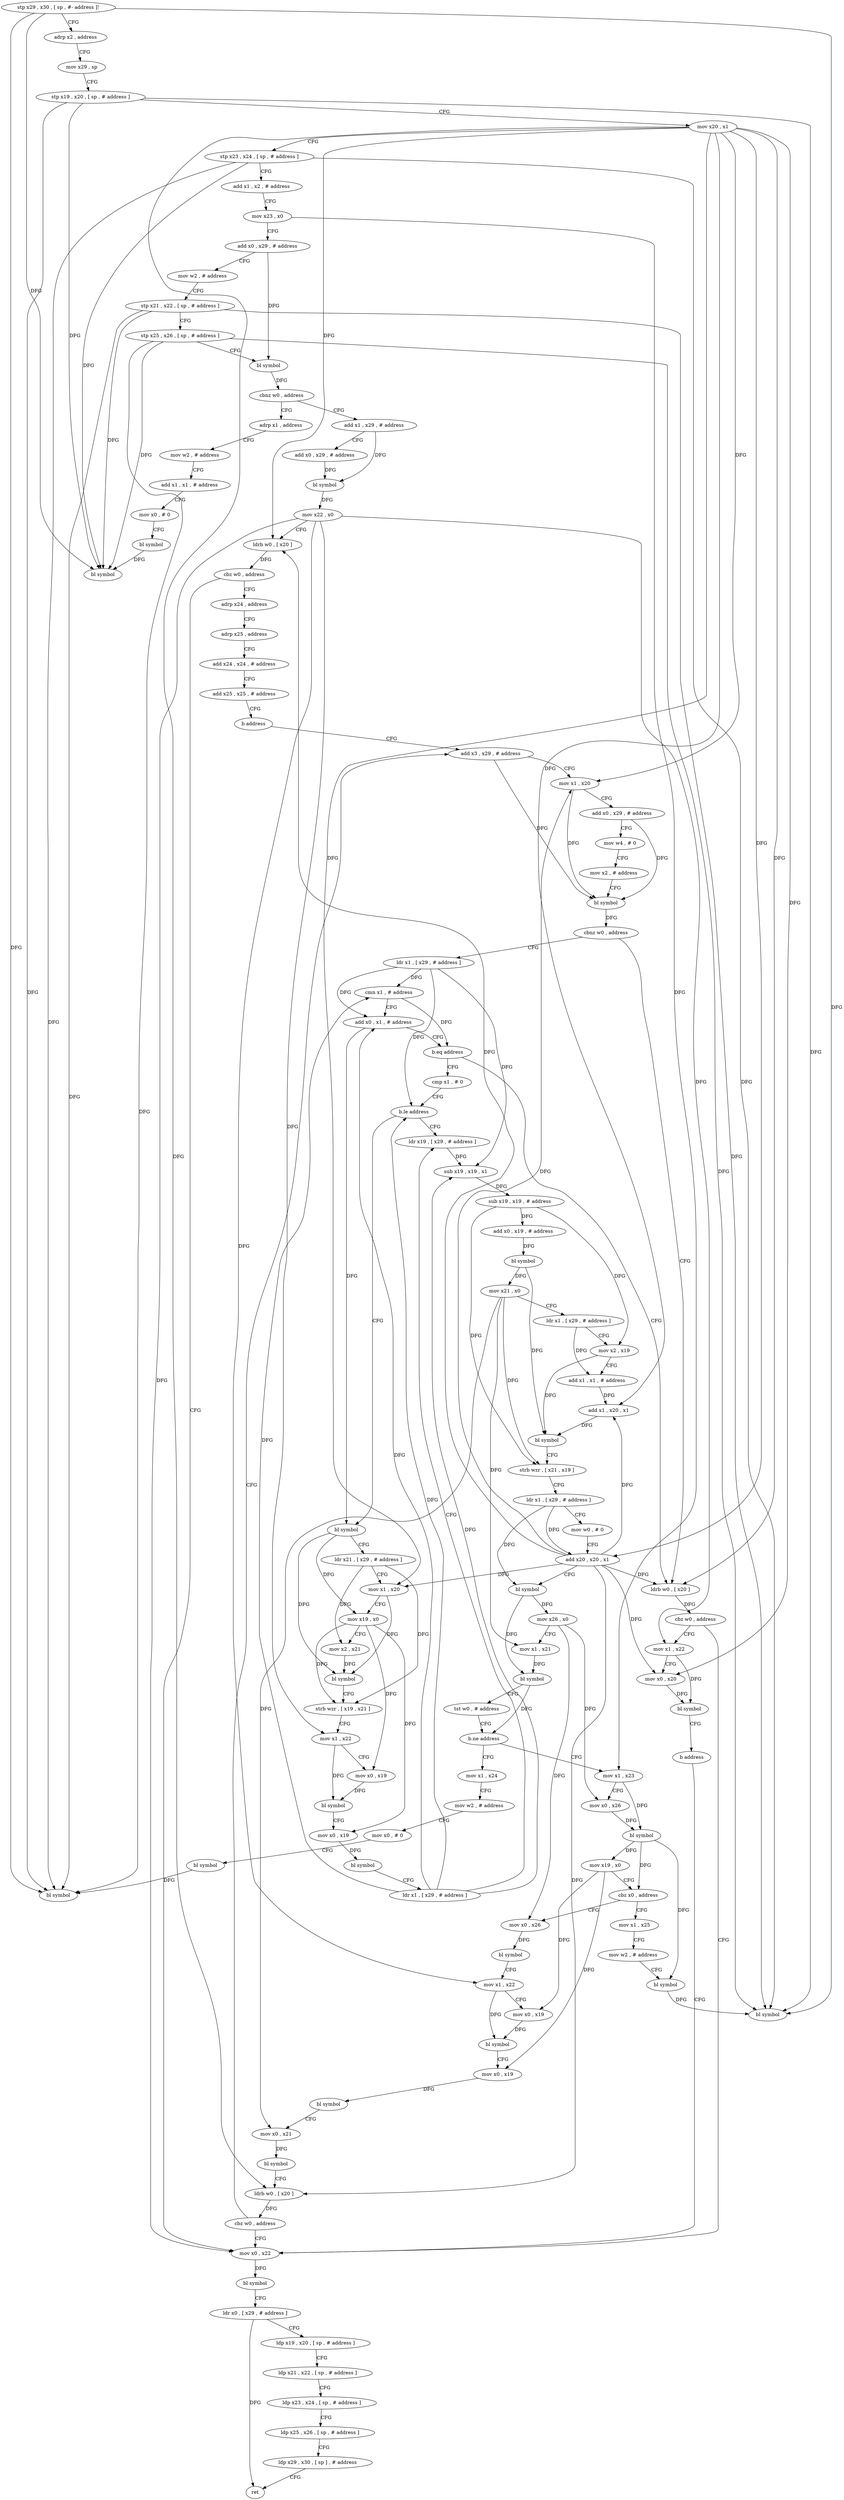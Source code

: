 digraph "func" {
"4217296" [label = "stp x29 , x30 , [ sp , #- address ]!" ]
"4217300" [label = "adrp x2 , address" ]
"4217304" [label = "mov x29 , sp" ]
"4217308" [label = "stp x19 , x20 , [ sp , # address ]" ]
"4217312" [label = "mov x20 , x1" ]
"4217316" [label = "stp x23 , x24 , [ sp , # address ]" ]
"4217320" [label = "add x1 , x2 , # address" ]
"4217324" [label = "mov x23 , x0" ]
"4217328" [label = "add x0 , x29 , # address" ]
"4217332" [label = "mov w2 , # address" ]
"4217336" [label = "stp x21 , x22 , [ sp , # address ]" ]
"4217340" [label = "stp x25 , x26 , [ sp , # address ]" ]
"4217344" [label = "bl symbol" ]
"4217348" [label = "cbnz w0 , address" ]
"4217792" [label = "adrp x1 , address" ]
"4217352" [label = "add x1 , x29 , # address" ]
"4217796" [label = "mov w2 , # address" ]
"4217800" [label = "add x1 , x1 , # address" ]
"4217804" [label = "mov x0 , # 0" ]
"4217808" [label = "bl symbol" ]
"4217812" [label = "bl symbol" ]
"4217356" [label = "add x0 , x29 , # address" ]
"4217360" [label = "bl symbol" ]
"4217364" [label = "mov x22 , x0" ]
"4217368" [label = "ldrb w0 , [ x20 ]" ]
"4217372" [label = "cbz w0 , address" ]
"4217732" [label = "mov x0 , x22" ]
"4217376" [label = "adrp x24 , address" ]
"4217736" [label = "bl symbol" ]
"4217740" [label = "ldr x0 , [ x29 , # address ]" ]
"4217744" [label = "ldp x19 , x20 , [ sp , # address ]" ]
"4217748" [label = "ldp x21 , x22 , [ sp , # address ]" ]
"4217752" [label = "ldp x23 , x24 , [ sp , # address ]" ]
"4217756" [label = "ldp x25 , x26 , [ sp , # address ]" ]
"4217760" [label = "ldp x29 , x30 , [ sp ] , # address" ]
"4217764" [label = "ret" ]
"4217380" [label = "adrp x25 , address" ]
"4217384" [label = "add x24 , x24 , # address" ]
"4217388" [label = "add x25 , x25 , # address" ]
"4217392" [label = "b address" ]
"4217464" [label = "add x3 , x29 , # address" ]
"4217468" [label = "mov x1 , x20" ]
"4217472" [label = "add x0 , x29 , # address" ]
"4217476" [label = "mov w4 , # 0" ]
"4217480" [label = "mov x2 , # address" ]
"4217484" [label = "bl symbol" ]
"4217488" [label = "cbnz w0 , address" ]
"4217768" [label = "ldrb w0 , [ x20 ]" ]
"4217492" [label = "ldr x1 , [ x29 , # address ]" ]
"4217772" [label = "cbz w0 , address" ]
"4217776" [label = "mov x1 , x22" ]
"4217496" [label = "cmn x1 , # address" ]
"4217500" [label = "add x0 , x1 , # address" ]
"4217504" [label = "b.eq address" ]
"4217508" [label = "cmp x1 , # 0" ]
"4217780" [label = "mov x0 , x20" ]
"4217784" [label = "bl symbol" ]
"4217788" [label = "b address" ]
"4217512" [label = "b.le address" ]
"4217568" [label = "ldr x19 , [ x29 , # address ]" ]
"4217516" [label = "bl symbol" ]
"4217572" [label = "sub x19 , x19 , x1" ]
"4217576" [label = "sub x19 , x19 , # address" ]
"4217580" [label = "add x0 , x19 , # address" ]
"4217584" [label = "bl symbol" ]
"4217588" [label = "mov x21 , x0" ]
"4217592" [label = "ldr x1 , [ x29 , # address ]" ]
"4217596" [label = "mov x2 , x19" ]
"4217600" [label = "add x1 , x1 , # address" ]
"4217604" [label = "add x1 , x20 , x1" ]
"4217608" [label = "bl symbol" ]
"4217612" [label = "strb wzr , [ x21 , x19 ]" ]
"4217616" [label = "ldr x1 , [ x29 , # address ]" ]
"4217620" [label = "mov w0 , # 0" ]
"4217624" [label = "add x20 , x20 , x1" ]
"4217628" [label = "bl symbol" ]
"4217632" [label = "mov x26 , x0" ]
"4217636" [label = "mov x1 , x21" ]
"4217640" [label = "bl symbol" ]
"4217644" [label = "tst w0 , # address" ]
"4217648" [label = "b.ne address" ]
"4217400" [label = "mov x1 , x23" ]
"4217652" [label = "mov x1 , x24" ]
"4217520" [label = "ldr x21 , [ x29 , # address ]" ]
"4217524" [label = "mov x1 , x20" ]
"4217528" [label = "mov x19 , x0" ]
"4217532" [label = "mov x2 , x21" ]
"4217536" [label = "bl symbol" ]
"4217540" [label = "strb wzr , [ x19 , x21 ]" ]
"4217544" [label = "mov x1 , x22" ]
"4217548" [label = "mov x0 , x19" ]
"4217552" [label = "bl symbol" ]
"4217556" [label = "mov x0 , x19" ]
"4217560" [label = "bl symbol" ]
"4217564" [label = "ldr x1 , [ x29 , # address ]" ]
"4217404" [label = "mov x0 , x26" ]
"4217408" [label = "bl symbol" ]
"4217412" [label = "mov x19 , x0" ]
"4217416" [label = "cbz x0 , address" ]
"4217692" [label = "mov x1 , x25" ]
"4217420" [label = "mov x0 , x26" ]
"4217656" [label = "mov w2 , # address" ]
"4217660" [label = "mov x0 , # 0" ]
"4217664" [label = "bl symbol" ]
"4217668" [label = "bl symbol" ]
"4217696" [label = "mov w2 , # address" ]
"4217700" [label = "bl symbol" ]
"4217704" [label = "bl symbol" ]
"4217424" [label = "bl symbol" ]
"4217428" [label = "mov x1 , x22" ]
"4217432" [label = "mov x0 , x19" ]
"4217436" [label = "bl symbol" ]
"4217440" [label = "mov x0 , x19" ]
"4217444" [label = "bl symbol" ]
"4217448" [label = "mov x0 , x21" ]
"4217452" [label = "bl symbol" ]
"4217456" [label = "ldrb w0 , [ x20 ]" ]
"4217460" [label = "cbz w0 , address" ]
"4217296" -> "4217300" [ label = "CFG" ]
"4217296" -> "4217812" [ label = "DFG" ]
"4217296" -> "4217668" [ label = "DFG" ]
"4217296" -> "4217704" [ label = "DFG" ]
"4217300" -> "4217304" [ label = "CFG" ]
"4217304" -> "4217308" [ label = "CFG" ]
"4217308" -> "4217312" [ label = "CFG" ]
"4217308" -> "4217812" [ label = "DFG" ]
"4217308" -> "4217668" [ label = "DFG" ]
"4217308" -> "4217704" [ label = "DFG" ]
"4217312" -> "4217316" [ label = "CFG" ]
"4217312" -> "4217368" [ label = "DFG" ]
"4217312" -> "4217468" [ label = "DFG" ]
"4217312" -> "4217768" [ label = "DFG" ]
"4217312" -> "4217780" [ label = "DFG" ]
"4217312" -> "4217604" [ label = "DFG" ]
"4217312" -> "4217624" [ label = "DFG" ]
"4217312" -> "4217524" [ label = "DFG" ]
"4217312" -> "4217456" [ label = "DFG" ]
"4217316" -> "4217320" [ label = "CFG" ]
"4217316" -> "4217812" [ label = "DFG" ]
"4217316" -> "4217668" [ label = "DFG" ]
"4217316" -> "4217704" [ label = "DFG" ]
"4217320" -> "4217324" [ label = "CFG" ]
"4217324" -> "4217328" [ label = "CFG" ]
"4217324" -> "4217400" [ label = "DFG" ]
"4217328" -> "4217332" [ label = "CFG" ]
"4217328" -> "4217344" [ label = "DFG" ]
"4217332" -> "4217336" [ label = "CFG" ]
"4217336" -> "4217340" [ label = "CFG" ]
"4217336" -> "4217812" [ label = "DFG" ]
"4217336" -> "4217668" [ label = "DFG" ]
"4217336" -> "4217704" [ label = "DFG" ]
"4217340" -> "4217344" [ label = "CFG" ]
"4217340" -> "4217812" [ label = "DFG" ]
"4217340" -> "4217668" [ label = "DFG" ]
"4217340" -> "4217704" [ label = "DFG" ]
"4217344" -> "4217348" [ label = "DFG" ]
"4217348" -> "4217792" [ label = "CFG" ]
"4217348" -> "4217352" [ label = "CFG" ]
"4217792" -> "4217796" [ label = "CFG" ]
"4217352" -> "4217356" [ label = "CFG" ]
"4217352" -> "4217360" [ label = "DFG" ]
"4217796" -> "4217800" [ label = "CFG" ]
"4217800" -> "4217804" [ label = "CFG" ]
"4217804" -> "4217808" [ label = "CFG" ]
"4217808" -> "4217812" [ label = "DFG" ]
"4217356" -> "4217360" [ label = "DFG" ]
"4217360" -> "4217364" [ label = "DFG" ]
"4217364" -> "4217368" [ label = "CFG" ]
"4217364" -> "4217732" [ label = "DFG" ]
"4217364" -> "4217776" [ label = "DFG" ]
"4217364" -> "4217544" [ label = "DFG" ]
"4217364" -> "4217428" [ label = "DFG" ]
"4217368" -> "4217372" [ label = "DFG" ]
"4217372" -> "4217732" [ label = "CFG" ]
"4217372" -> "4217376" [ label = "CFG" ]
"4217732" -> "4217736" [ label = "DFG" ]
"4217376" -> "4217380" [ label = "CFG" ]
"4217736" -> "4217740" [ label = "CFG" ]
"4217740" -> "4217744" [ label = "CFG" ]
"4217740" -> "4217764" [ label = "DFG" ]
"4217744" -> "4217748" [ label = "CFG" ]
"4217748" -> "4217752" [ label = "CFG" ]
"4217752" -> "4217756" [ label = "CFG" ]
"4217756" -> "4217760" [ label = "CFG" ]
"4217760" -> "4217764" [ label = "CFG" ]
"4217380" -> "4217384" [ label = "CFG" ]
"4217384" -> "4217388" [ label = "CFG" ]
"4217388" -> "4217392" [ label = "CFG" ]
"4217392" -> "4217464" [ label = "CFG" ]
"4217464" -> "4217468" [ label = "CFG" ]
"4217464" -> "4217484" [ label = "DFG" ]
"4217468" -> "4217472" [ label = "CFG" ]
"4217468" -> "4217484" [ label = "DFG" ]
"4217472" -> "4217476" [ label = "CFG" ]
"4217472" -> "4217484" [ label = "DFG" ]
"4217476" -> "4217480" [ label = "CFG" ]
"4217480" -> "4217484" [ label = "CFG" ]
"4217484" -> "4217488" [ label = "DFG" ]
"4217488" -> "4217768" [ label = "CFG" ]
"4217488" -> "4217492" [ label = "CFG" ]
"4217768" -> "4217772" [ label = "DFG" ]
"4217492" -> "4217496" [ label = "DFG" ]
"4217492" -> "4217500" [ label = "DFG" ]
"4217492" -> "4217512" [ label = "DFG" ]
"4217492" -> "4217572" [ label = "DFG" ]
"4217772" -> "4217732" [ label = "CFG" ]
"4217772" -> "4217776" [ label = "CFG" ]
"4217776" -> "4217780" [ label = "CFG" ]
"4217776" -> "4217784" [ label = "DFG" ]
"4217496" -> "4217500" [ label = "CFG" ]
"4217496" -> "4217504" [ label = "DFG" ]
"4217500" -> "4217504" [ label = "CFG" ]
"4217500" -> "4217516" [ label = "DFG" ]
"4217504" -> "4217768" [ label = "CFG" ]
"4217504" -> "4217508" [ label = "CFG" ]
"4217508" -> "4217512" [ label = "CFG" ]
"4217780" -> "4217784" [ label = "DFG" ]
"4217784" -> "4217788" [ label = "CFG" ]
"4217788" -> "4217732" [ label = "CFG" ]
"4217512" -> "4217568" [ label = "CFG" ]
"4217512" -> "4217516" [ label = "CFG" ]
"4217568" -> "4217572" [ label = "DFG" ]
"4217516" -> "4217520" [ label = "CFG" ]
"4217516" -> "4217528" [ label = "DFG" ]
"4217516" -> "4217536" [ label = "DFG" ]
"4217572" -> "4217576" [ label = "DFG" ]
"4217576" -> "4217580" [ label = "DFG" ]
"4217576" -> "4217596" [ label = "DFG" ]
"4217576" -> "4217612" [ label = "DFG" ]
"4217580" -> "4217584" [ label = "DFG" ]
"4217584" -> "4217588" [ label = "DFG" ]
"4217584" -> "4217608" [ label = "DFG" ]
"4217588" -> "4217592" [ label = "CFG" ]
"4217588" -> "4217612" [ label = "DFG" ]
"4217588" -> "4217636" [ label = "DFG" ]
"4217588" -> "4217448" [ label = "DFG" ]
"4217592" -> "4217596" [ label = "CFG" ]
"4217592" -> "4217600" [ label = "DFG" ]
"4217596" -> "4217600" [ label = "CFG" ]
"4217596" -> "4217608" [ label = "DFG" ]
"4217600" -> "4217604" [ label = "DFG" ]
"4217604" -> "4217608" [ label = "DFG" ]
"4217608" -> "4217612" [ label = "CFG" ]
"4217612" -> "4217616" [ label = "CFG" ]
"4217616" -> "4217620" [ label = "CFG" ]
"4217616" -> "4217624" [ label = "DFG" ]
"4217616" -> "4217628" [ label = "DFG" ]
"4217620" -> "4217624" [ label = "CFG" ]
"4217624" -> "4217628" [ label = "CFG" ]
"4217624" -> "4217368" [ label = "DFG" ]
"4217624" -> "4217468" [ label = "DFG" ]
"4217624" -> "4217768" [ label = "DFG" ]
"4217624" -> "4217780" [ label = "DFG" ]
"4217624" -> "4217604" [ label = "DFG" ]
"4217624" -> "4217524" [ label = "DFG" ]
"4217624" -> "4217456" [ label = "DFG" ]
"4217628" -> "4217632" [ label = "DFG" ]
"4217628" -> "4217640" [ label = "DFG" ]
"4217632" -> "4217636" [ label = "CFG" ]
"4217632" -> "4217404" [ label = "DFG" ]
"4217632" -> "4217420" [ label = "DFG" ]
"4217636" -> "4217640" [ label = "DFG" ]
"4217640" -> "4217644" [ label = "CFG" ]
"4217640" -> "4217648" [ label = "DFG" ]
"4217644" -> "4217648" [ label = "CFG" ]
"4217648" -> "4217400" [ label = "CFG" ]
"4217648" -> "4217652" [ label = "CFG" ]
"4217400" -> "4217404" [ label = "CFG" ]
"4217400" -> "4217408" [ label = "DFG" ]
"4217652" -> "4217656" [ label = "CFG" ]
"4217520" -> "4217524" [ label = "CFG" ]
"4217520" -> "4217532" [ label = "DFG" ]
"4217520" -> "4217540" [ label = "DFG" ]
"4217524" -> "4217528" [ label = "CFG" ]
"4217524" -> "4217536" [ label = "DFG" ]
"4217528" -> "4217532" [ label = "CFG" ]
"4217528" -> "4217540" [ label = "DFG" ]
"4217528" -> "4217548" [ label = "DFG" ]
"4217528" -> "4217556" [ label = "DFG" ]
"4217532" -> "4217536" [ label = "DFG" ]
"4217536" -> "4217540" [ label = "CFG" ]
"4217540" -> "4217544" [ label = "CFG" ]
"4217544" -> "4217548" [ label = "CFG" ]
"4217544" -> "4217552" [ label = "DFG" ]
"4217548" -> "4217552" [ label = "DFG" ]
"4217552" -> "4217556" [ label = "CFG" ]
"4217556" -> "4217560" [ label = "DFG" ]
"4217560" -> "4217564" [ label = "CFG" ]
"4217564" -> "4217568" [ label = "CFG" ]
"4217564" -> "4217496" [ label = "DFG" ]
"4217564" -> "4217500" [ label = "DFG" ]
"4217564" -> "4217512" [ label = "DFG" ]
"4217564" -> "4217572" [ label = "DFG" ]
"4217404" -> "4217408" [ label = "DFG" ]
"4217408" -> "4217412" [ label = "DFG" ]
"4217408" -> "4217416" [ label = "DFG" ]
"4217408" -> "4217700" [ label = "DFG" ]
"4217412" -> "4217416" [ label = "CFG" ]
"4217412" -> "4217432" [ label = "DFG" ]
"4217412" -> "4217440" [ label = "DFG" ]
"4217416" -> "4217692" [ label = "CFG" ]
"4217416" -> "4217420" [ label = "CFG" ]
"4217692" -> "4217696" [ label = "CFG" ]
"4217420" -> "4217424" [ label = "DFG" ]
"4217656" -> "4217660" [ label = "CFG" ]
"4217660" -> "4217664" [ label = "CFG" ]
"4217664" -> "4217668" [ label = "DFG" ]
"4217696" -> "4217700" [ label = "CFG" ]
"4217700" -> "4217704" [ label = "DFG" ]
"4217424" -> "4217428" [ label = "CFG" ]
"4217428" -> "4217432" [ label = "CFG" ]
"4217428" -> "4217436" [ label = "DFG" ]
"4217432" -> "4217436" [ label = "DFG" ]
"4217436" -> "4217440" [ label = "CFG" ]
"4217440" -> "4217444" [ label = "DFG" ]
"4217444" -> "4217448" [ label = "CFG" ]
"4217448" -> "4217452" [ label = "DFG" ]
"4217452" -> "4217456" [ label = "CFG" ]
"4217456" -> "4217460" [ label = "DFG" ]
"4217460" -> "4217732" [ label = "CFG" ]
"4217460" -> "4217464" [ label = "CFG" ]
}
